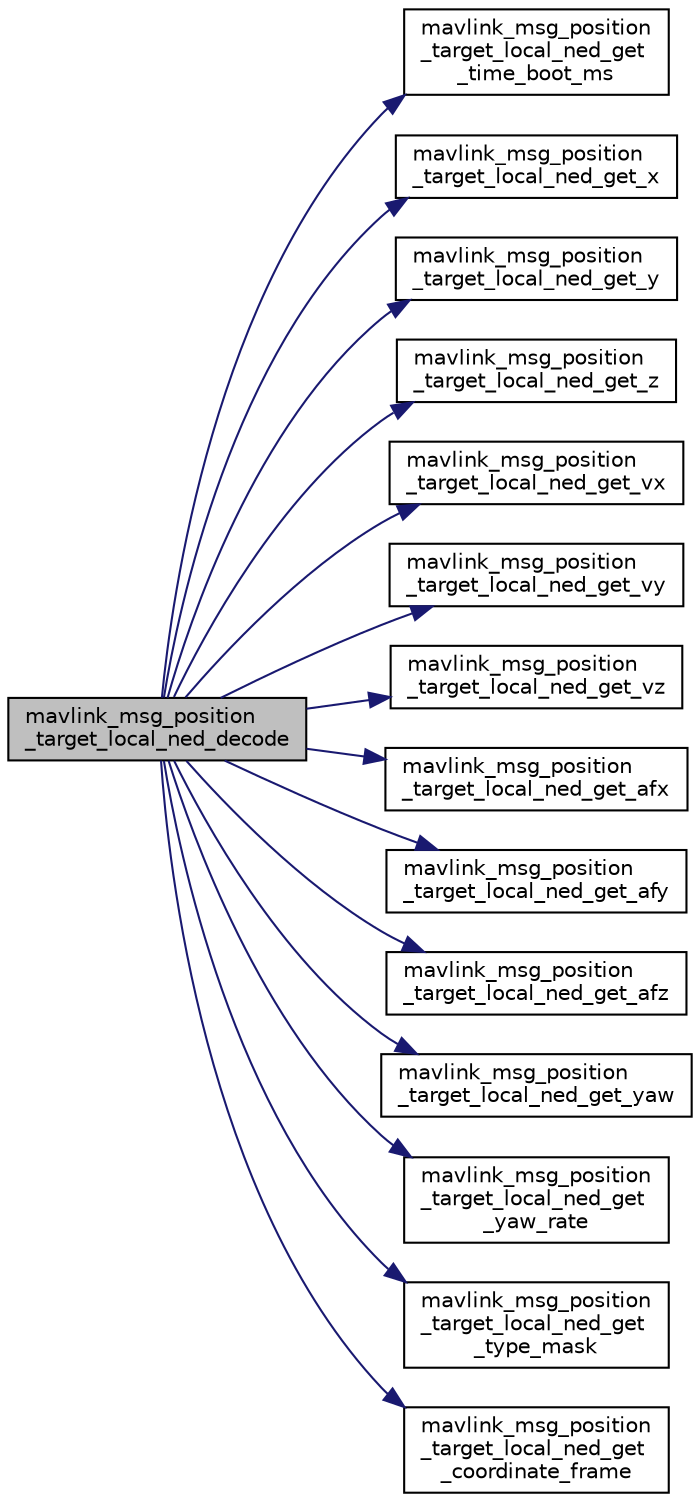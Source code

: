 digraph "mavlink_msg_position_target_local_ned_decode"
{
 // INTERACTIVE_SVG=YES
  edge [fontname="Helvetica",fontsize="10",labelfontname="Helvetica",labelfontsize="10"];
  node [fontname="Helvetica",fontsize="10",shape=record];
  rankdir="LR";
  Node1 [label="mavlink_msg_position\l_target_local_ned_decode",height=0.2,width=0.4,color="black", fillcolor="grey75", style="filled" fontcolor="black"];
  Node1 -> Node2 [color="midnightblue",fontsize="10",style="solid",fontname="Helvetica"];
  Node2 [label="mavlink_msg_position\l_target_local_ned_get\l_time_boot_ms",height=0.2,width=0.4,color="black", fillcolor="white", style="filled",URL="$mavlink__msg__position__target__local__ned_8h.html#a943f5e471f3cb728a15aad998bde2855",tooltip="Send a position_target_local_ned message. "];
  Node1 -> Node3 [color="midnightblue",fontsize="10",style="solid",fontname="Helvetica"];
  Node3 [label="mavlink_msg_position\l_target_local_ned_get_x",height=0.2,width=0.4,color="black", fillcolor="white", style="filled",URL="$mavlink__msg__position__target__local__ned_8h.html#ae010296f6e3a0e3d786ddff6ab30e509",tooltip="Get field x from position_target_local_ned message. "];
  Node1 -> Node4 [color="midnightblue",fontsize="10",style="solid",fontname="Helvetica"];
  Node4 [label="mavlink_msg_position\l_target_local_ned_get_y",height=0.2,width=0.4,color="black", fillcolor="white", style="filled",URL="$mavlink__msg__position__target__local__ned_8h.html#a773efe31801cdfc6d3e96cdbd3d56c2d",tooltip="Get field y from position_target_local_ned message. "];
  Node1 -> Node5 [color="midnightblue",fontsize="10",style="solid",fontname="Helvetica"];
  Node5 [label="mavlink_msg_position\l_target_local_ned_get_z",height=0.2,width=0.4,color="black", fillcolor="white", style="filled",URL="$mavlink__msg__position__target__local__ned_8h.html#a54ccc7388858f0d98d56ba4c787af8fc",tooltip="Get field z from position_target_local_ned message. "];
  Node1 -> Node6 [color="midnightblue",fontsize="10",style="solid",fontname="Helvetica"];
  Node6 [label="mavlink_msg_position\l_target_local_ned_get_vx",height=0.2,width=0.4,color="black", fillcolor="white", style="filled",URL="$mavlink__msg__position__target__local__ned_8h.html#a88b746103bb39aeda8a2ff723904b36d",tooltip="Get field vx from position_target_local_ned message. "];
  Node1 -> Node7 [color="midnightblue",fontsize="10",style="solid",fontname="Helvetica"];
  Node7 [label="mavlink_msg_position\l_target_local_ned_get_vy",height=0.2,width=0.4,color="black", fillcolor="white", style="filled",URL="$mavlink__msg__position__target__local__ned_8h.html#a8d8c6a2355810bba27ba98074198bd3d",tooltip="Get field vy from position_target_local_ned message. "];
  Node1 -> Node8 [color="midnightblue",fontsize="10",style="solid",fontname="Helvetica"];
  Node8 [label="mavlink_msg_position\l_target_local_ned_get_vz",height=0.2,width=0.4,color="black", fillcolor="white", style="filled",URL="$mavlink__msg__position__target__local__ned_8h.html#ae96083692969a2de13f147e6187825d1",tooltip="Get field vz from position_target_local_ned message. "];
  Node1 -> Node9 [color="midnightblue",fontsize="10",style="solid",fontname="Helvetica"];
  Node9 [label="mavlink_msg_position\l_target_local_ned_get_afx",height=0.2,width=0.4,color="black", fillcolor="white", style="filled",URL="$mavlink__msg__position__target__local__ned_8h.html#a7380c34fb95b9c05ea35c9ddf9456d8d",tooltip="Get field afx from position_target_local_ned message. "];
  Node1 -> Node10 [color="midnightblue",fontsize="10",style="solid",fontname="Helvetica"];
  Node10 [label="mavlink_msg_position\l_target_local_ned_get_afy",height=0.2,width=0.4,color="black", fillcolor="white", style="filled",URL="$mavlink__msg__position__target__local__ned_8h.html#aa3d22e6b9793dccf59777ded6bea2e15",tooltip="Get field afy from position_target_local_ned message. "];
  Node1 -> Node11 [color="midnightblue",fontsize="10",style="solid",fontname="Helvetica"];
  Node11 [label="mavlink_msg_position\l_target_local_ned_get_afz",height=0.2,width=0.4,color="black", fillcolor="white", style="filled",URL="$mavlink__msg__position__target__local__ned_8h.html#afd715191d25ef9cb296fdeae75af39a9",tooltip="Get field afz from position_target_local_ned message. "];
  Node1 -> Node12 [color="midnightblue",fontsize="10",style="solid",fontname="Helvetica"];
  Node12 [label="mavlink_msg_position\l_target_local_ned_get_yaw",height=0.2,width=0.4,color="black", fillcolor="white", style="filled",URL="$mavlink__msg__position__target__local__ned_8h.html#a5f8769ea00289f8b1d1273175ca97d67",tooltip="Get field yaw from position_target_local_ned message. "];
  Node1 -> Node13 [color="midnightblue",fontsize="10",style="solid",fontname="Helvetica"];
  Node13 [label="mavlink_msg_position\l_target_local_ned_get\l_yaw_rate",height=0.2,width=0.4,color="black", fillcolor="white", style="filled",URL="$mavlink__msg__position__target__local__ned_8h.html#a6ac47e62ef2456526f45cd9145e7fb12",tooltip="Get field yaw_rate from position_target_local_ned message. "];
  Node1 -> Node14 [color="midnightblue",fontsize="10",style="solid",fontname="Helvetica"];
  Node14 [label="mavlink_msg_position\l_target_local_ned_get\l_type_mask",height=0.2,width=0.4,color="black", fillcolor="white", style="filled",URL="$mavlink__msg__position__target__local__ned_8h.html#ad13152a9a5060ec708098e13c93bfd87",tooltip="Get field type_mask from position_target_local_ned message. "];
  Node1 -> Node15 [color="midnightblue",fontsize="10",style="solid",fontname="Helvetica"];
  Node15 [label="mavlink_msg_position\l_target_local_ned_get\l_coordinate_frame",height=0.2,width=0.4,color="black", fillcolor="white", style="filled",URL="$mavlink__msg__position__target__local__ned_8h.html#a07c9000d8cfcade413d9b7db097d600d",tooltip="Get field coordinate_frame from position_target_local_ned message. "];
}

